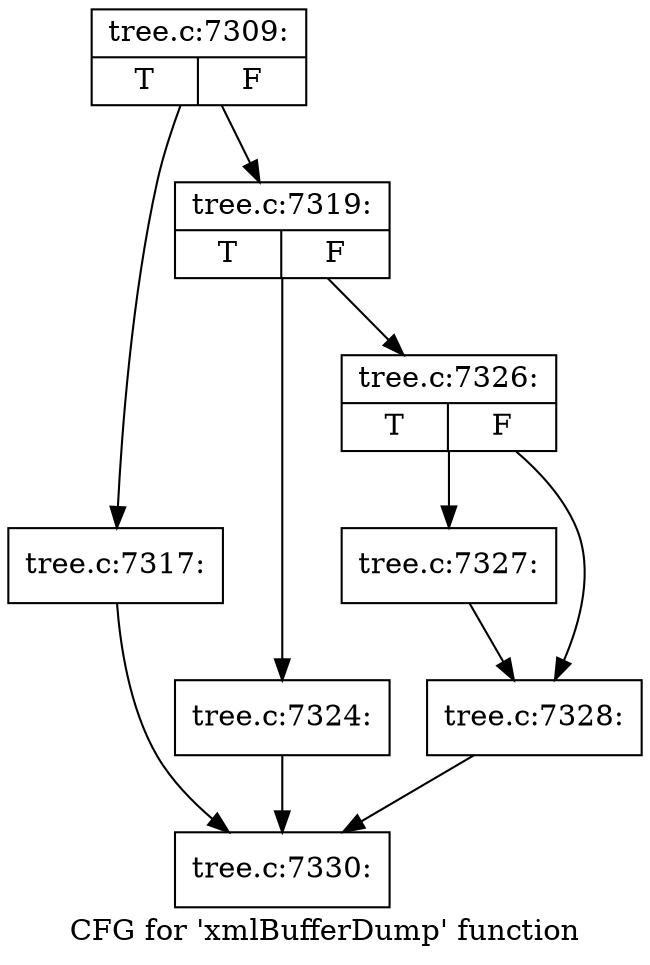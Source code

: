 digraph "CFG for 'xmlBufferDump' function" {
	label="CFG for 'xmlBufferDump' function";

	Node0x4695610 [shape=record,label="{tree.c:7309:|{<s0>T|<s1>F}}"];
	Node0x4695610 -> Node0x4699910;
	Node0x4695610 -> Node0x4699960;
	Node0x4699910 [shape=record,label="{tree.c:7317:}"];
	Node0x4699910 -> Node0x4695910;
	Node0x4699960 [shape=record,label="{tree.c:7319:|{<s0>T|<s1>F}}"];
	Node0x4699960 -> Node0x4699ec0;
	Node0x4699960 -> Node0x4699f10;
	Node0x4699ec0 [shape=record,label="{tree.c:7324:}"];
	Node0x4699ec0 -> Node0x4695910;
	Node0x4699f10 [shape=record,label="{tree.c:7326:|{<s0>T|<s1>F}}"];
	Node0x4699f10 -> Node0x469a5a0;
	Node0x4699f10 -> Node0x469a5f0;
	Node0x469a5a0 [shape=record,label="{tree.c:7327:}"];
	Node0x469a5a0 -> Node0x469a5f0;
	Node0x469a5f0 [shape=record,label="{tree.c:7328:}"];
	Node0x469a5f0 -> Node0x4695910;
	Node0x4695910 [shape=record,label="{tree.c:7330:}"];
}
